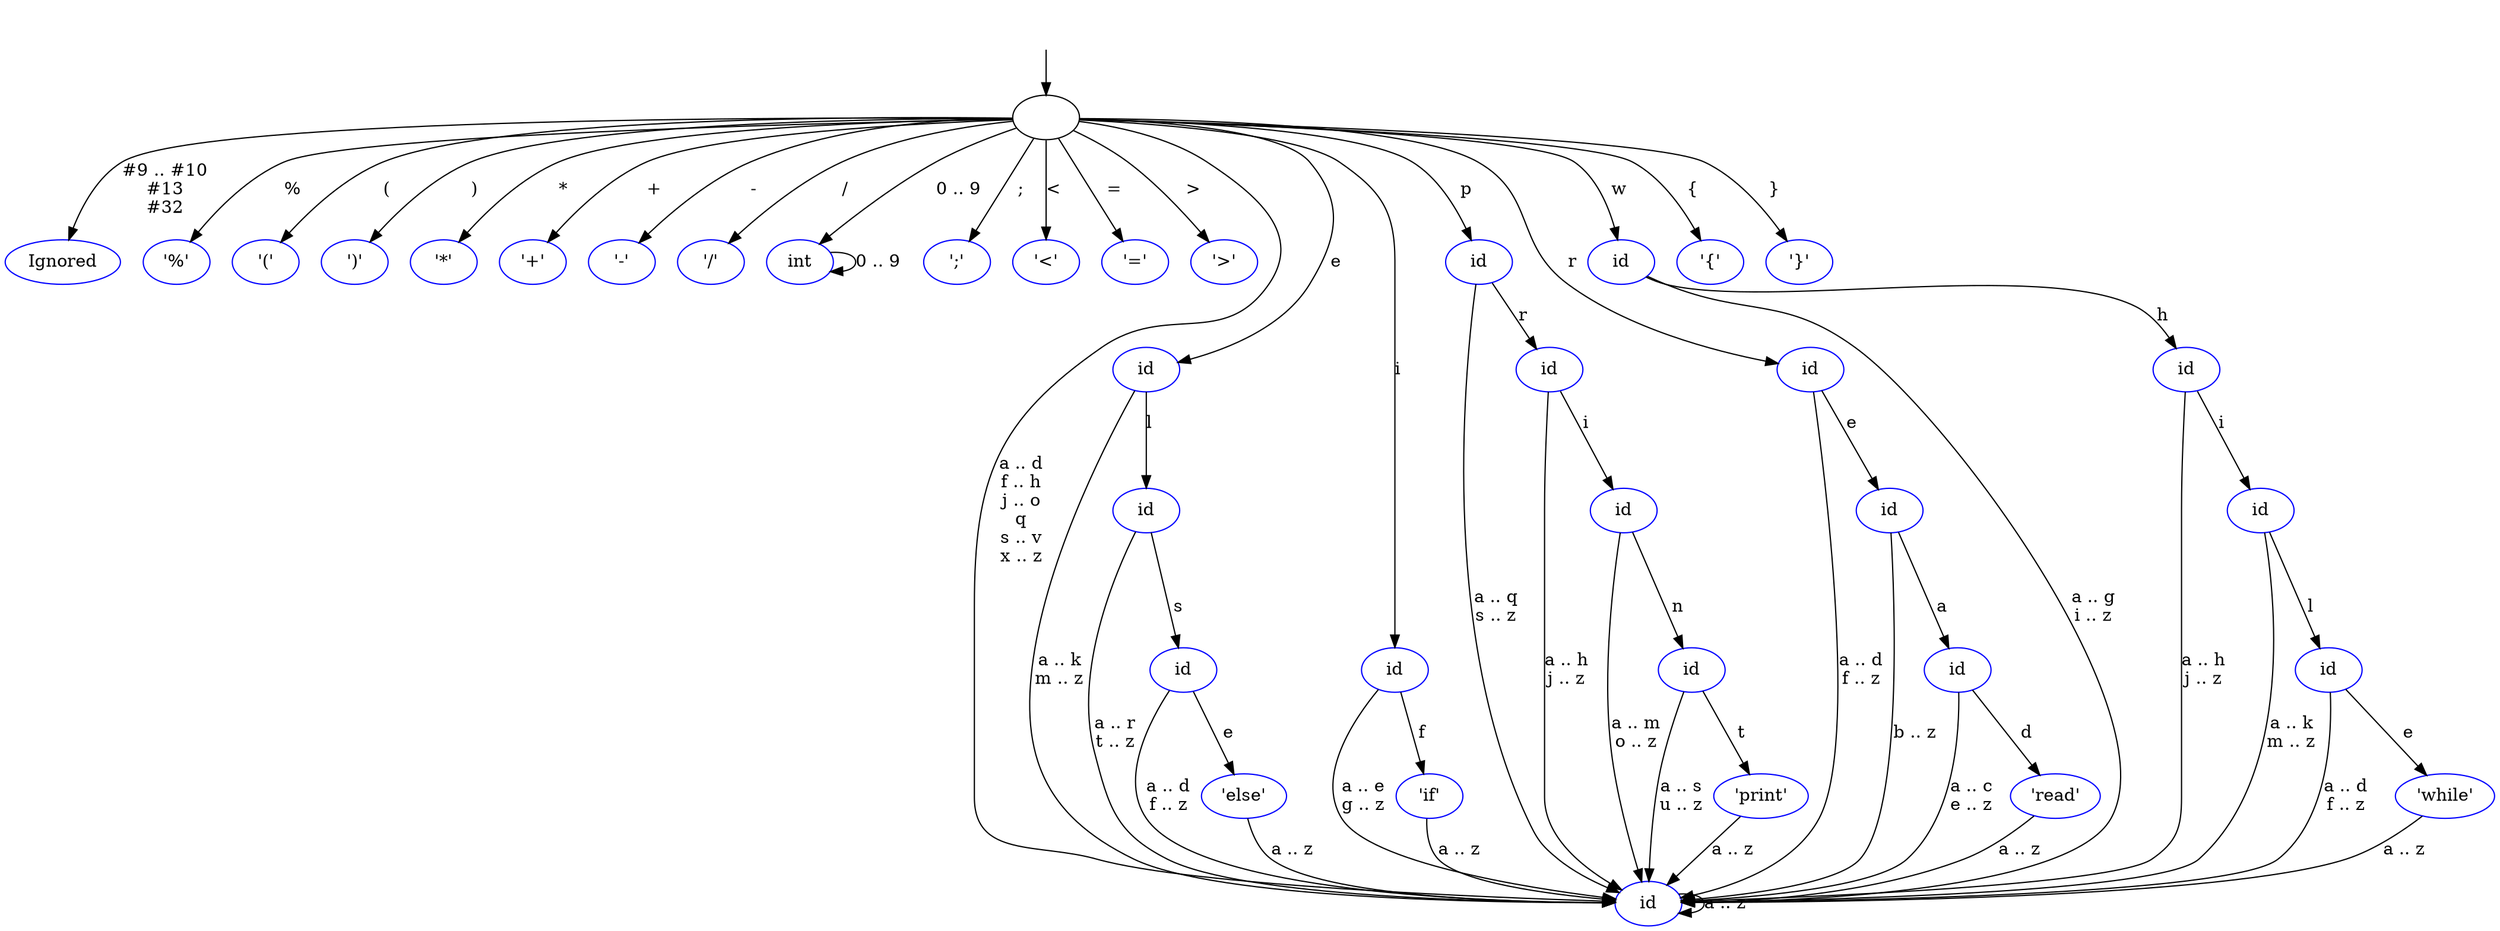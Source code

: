 digraph g {
s34923648[shape=oval,label=""];
s34923648->s34948624 [label="#9 .. #10\n#13\n#32"];
s34923648->s34981712 [label="%"];
s34923648->s35065232 [label="("];
s34923648->s35063312 [label=")"];
s34923648->s35068928 [label="*"];
s34923648->s35066448 [label="+"];
s34923648->s35112144 [label="-"];
s34923648->s35129168 [label="/"];
s34923648->s35150368 [label="0 .. 9"];
s34923648->s35162256 [label=";"];
s34923648->s35190848 [label="<"];
s34923648->s35235664 [label="="];
s34923648->s35239200 [label=">"];
s34923648->s35553392 [label="a .. d\nf .. h\nj .. o\nq\ns .. v\nx .. z"];
s34923648->s35567120 [label="e"];
s34923648->s35583584 [label="i"];
s34923648->s35595712 [label="p"];
s34923648->s35604064 [label="r"];
s34923648->s35615872 [label="w"];
s34923648->s35631616 [label="{"];
s34923648->s35640848 [label="}"];
s34948624[shape=oval,color=blue,label="Ignored\n"];
s34981712[shape=oval,color=blue,label="\'%\'\n"];
s35065232[shape=oval,color=blue,label="\'(\'\n"];
s35063312[shape=oval,color=blue,label="\')\'\n"];
s35068928[shape=oval,color=blue,label="\'*\'\n"];
s35066448[shape=oval,color=blue,label="\'+\'\n"];
s35112144[shape=oval,color=blue,label="\'-\'\n"];
s35129168[shape=oval,color=blue,label="\'/\'\n"];
s35150368[shape=oval,color=blue,label="int\n"];
s35150368->s35150368 [label="0 .. 9"];
s35162256[shape=oval,color=blue,label="\';\'\n"];
s35190848[shape=oval,color=blue,label="\'<\'\n"];
s35235664[shape=oval,color=blue,label="\'=\'\n"];
s35239200[shape=oval,color=blue,label="\'>\'\n"];
s35553392[shape=oval,color=blue,label="id\n"];
s35553392->s35553392 [label="a .. z"];
s35567120[shape=oval,color=blue,label="id\n"];
s35567120->s35553392 [label="a .. k\nm .. z"];
s35567120->s36028528 [label="l"];
s35583584[shape=oval,color=blue,label="id\n"];
s35583584->s35553392 [label="a .. e\ng .. z"];
s35583584->s35215424 [label="f"];
s35595712[shape=oval,color=blue,label="id\n"];
s35595712->s35553392 [label="a .. q\ns .. z"];
s35595712->s34511952 [label="r"];
s35604064[shape=oval,color=blue,label="id\n"];
s35604064->s35553392 [label="a .. d\nf .. z"];
s35604064->s33226784 [label="e"];
s35615872[shape=oval,color=blue,label="id\n"];
s35615872->s35553392 [label="a .. g\ni .. z"];
s35615872->s35668800 [label="h"];
s35631616[shape=oval,color=blue,label="\'{\'\n"];
s35640848[shape=oval,color=blue,label="\'}\'\n"];
s35668800[shape=oval,color=blue,label="id\n"];
s35668800->s35553392 [label="a .. h\nj .. z"];
s35668800->s35699712 [label="i"];
s35699712[shape=oval,color=blue,label="id\n"];
s35699712->s35553392 [label="a .. k\nm .. z"];
s35699712->s35726624 [label="l"];
s35726624[shape=oval,color=blue,label="id\n"];
s35726624->s35553392 [label="a .. d\nf .. z"];
s35726624->s35772160 [label="e"];
s35772160[shape=oval,color=blue,label="\'while\'\n"];
s35772160->s35553392 [label="a .. z"];
s33226784[shape=oval,color=blue,label="id\n"];
s33226784->s33460656 [label="a"];
s33226784->s35553392 [label="b .. z"];
s33460656[shape=oval,color=blue,label="id\n"];
s33460656->s35553392 [label="a .. c\ne .. z"];
s33460656->s35815040 [label="d"];
s35815040[shape=oval,color=blue,label="\'read\'\n"];
s35815040->s35553392 [label="a .. z"];
s34511952[shape=oval,color=blue,label="id\n"];
s34511952->s35553392 [label="a .. h\nj .. z"];
s34511952->s35140576 [label="i"];
s35140576[shape=oval,color=blue,label="id\n"];
s35140576->s35553392 [label="a .. m\no .. z"];
s35140576->s34863648 [label="n"];
s34863648[shape=oval,color=blue,label="id\n"];
s34863648->s35553392 [label="a .. s\nu .. z"];
s34863648->s35897120 [label="t"];
s35897120[shape=oval,color=blue,label="\'print\'\n"];
s35897120->s35553392 [label="a .. z"];
s35215424[shape=oval,color=blue,label="\'if\'\n"];
s35215424->s35553392 [label="a .. z"];
s36028528[shape=oval,color=blue,label="id\n"];
s36028528->s35553392 [label="a .. r\nt .. z"];
s36028528->s33634128 [label="s"];
s33634128[shape=oval,color=blue,label="id\n"];
s33634128->s35553392 [label="a .. d\nf .. z"];
s33634128->s33859648 [label="e"];
s33859648[shape=oval,color=blue,label="\'else\'\n"];
s33859648->s35553392 [label="a .. z"];
empty->s34923648; empty[label="",shape=none];
}
